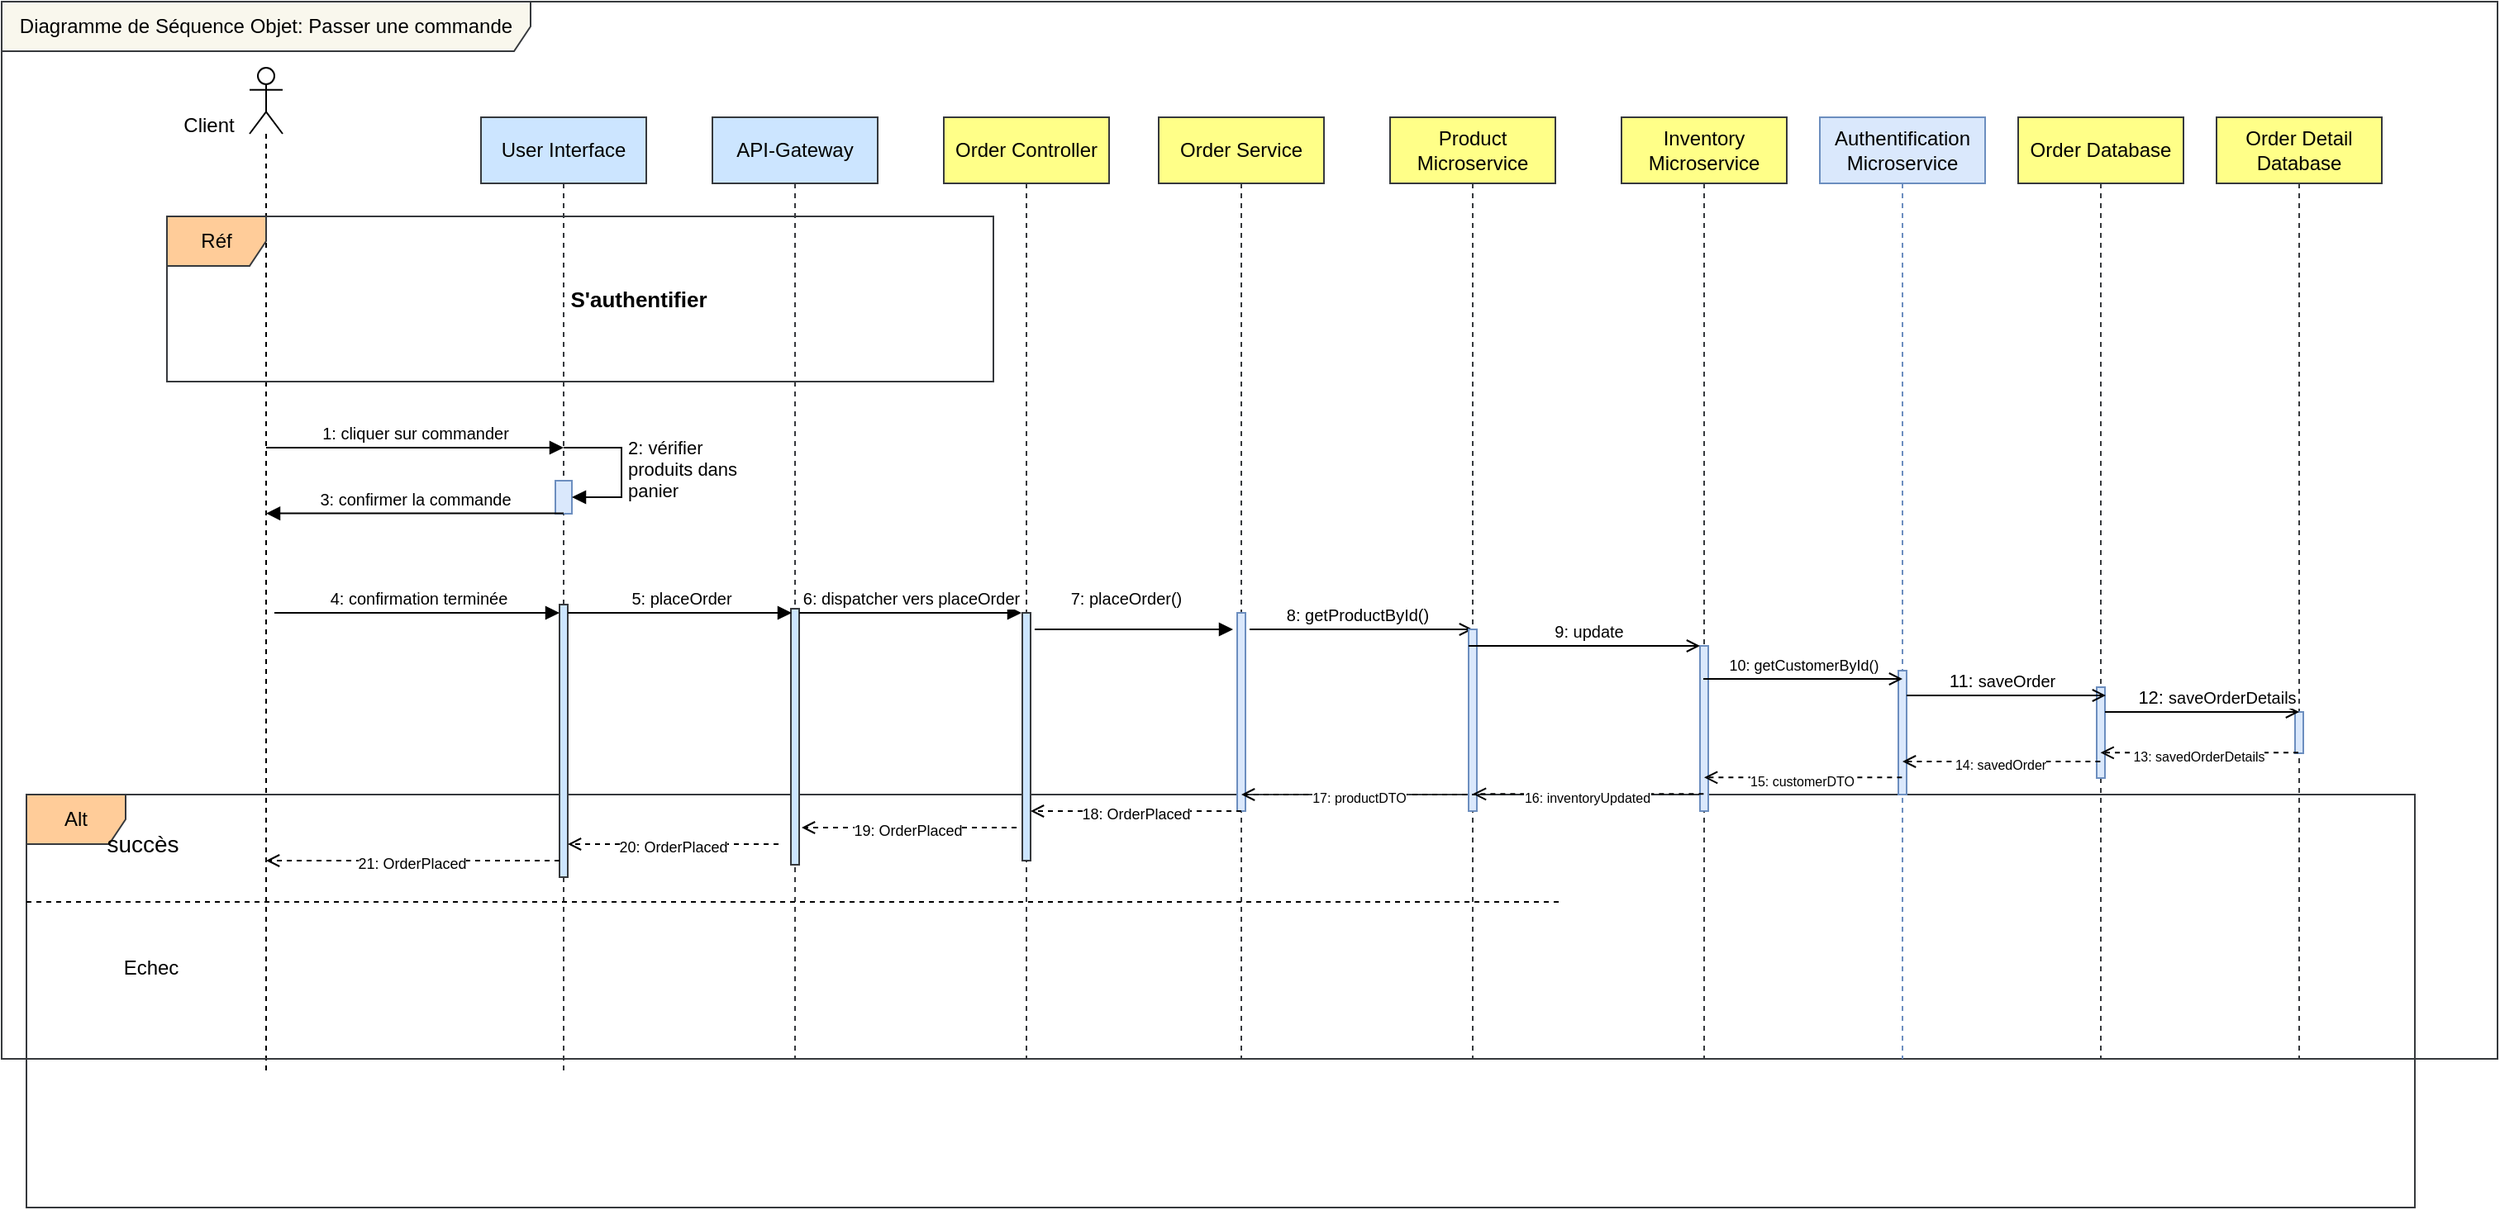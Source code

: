 <mxfile version="24.7.16">
  <diagram name="Page-1" id="Vj2fXtDcxGoJhjf4LWHA">
    <mxGraphModel dx="943" dy="523" grid="1" gridSize="10" guides="1" tooltips="1" connect="1" arrows="1" fold="1" page="1" pageScale="1" pageWidth="850" pageHeight="1100" math="0" shadow="0">
      <root>
        <mxCell id="0" />
        <mxCell id="1" parent="0" />
        <mxCell id="J7M1iKPz1tLLwmHf_Go_-1" value="Alt" style="shape=umlFrame;whiteSpace=wrap;html=1;pointerEvents=0;fillColor=#ffcc99;strokeColor=#36393d;" parent="1" vertex="1">
          <mxGeometry x="225" y="520" width="1445" height="250" as="geometry" />
        </mxCell>
        <mxCell id="J7M1iKPz1tLLwmHf_Go_-2" value="" style="shape=umlLifeline;perimeter=lifelinePerimeter;whiteSpace=wrap;html=1;container=1;dropTarget=0;collapsible=0;recursiveResize=0;outlineConnect=0;portConstraint=eastwest;newEdgeStyle={&quot;curved&quot;:0,&quot;rounded&quot;:0};participant=umlActor;size=40;" parent="1" vertex="1">
          <mxGeometry x="360" y="80" width="20" height="610" as="geometry" />
        </mxCell>
        <mxCell id="J7M1iKPz1tLLwmHf_Go_-5" value="User Interface" style="shape=umlLifeline;perimeter=lifelinePerimeter;whiteSpace=wrap;html=1;container=1;dropTarget=0;collapsible=0;recursiveResize=0;outlineConnect=0;portConstraint=eastwest;newEdgeStyle={&quot;curved&quot;:0,&quot;rounded&quot;:0};fillColor=#cce5ff;strokeColor=#36393d;" parent="1" vertex="1">
          <mxGeometry x="500" y="110" width="100" height="580" as="geometry" />
        </mxCell>
        <mxCell id="J7M1iKPz1tLLwmHf_Go_-7" value="" style="html=1;points=[[0,0,0,0,5],[0,1,0,0,-5],[1,0,0,0,5],[1,1,0,0,-5]];perimeter=orthogonalPerimeter;outlineConnect=0;targetShapes=umlLifeline;portConstraint=eastwest;newEdgeStyle={&quot;curved&quot;:0,&quot;rounded&quot;:0};fillColor=#cce5ff;strokeColor=#36393d;" parent="J7M1iKPz1tLLwmHf_Go_-5" vertex="1">
          <mxGeometry x="47.5" y="295" width="5" height="165" as="geometry" />
        </mxCell>
        <mxCell id="fEn0n0unOJq2FUW5Gldk-1" value="" style="html=1;points=[[0,0,0,0,5],[0,1,0,0,-5],[1,0,0,0,5],[1,1,0,0,-5]];perimeter=orthogonalPerimeter;outlineConnect=0;targetShapes=umlLifeline;portConstraint=eastwest;newEdgeStyle={&quot;curved&quot;:0,&quot;rounded&quot;:0};fillColor=#dae8fc;strokeColor=#6c8ebf;" vertex="1" parent="J7M1iKPz1tLLwmHf_Go_-5">
          <mxGeometry x="45" y="220" width="10" height="20" as="geometry" />
        </mxCell>
        <mxCell id="J7M1iKPz1tLLwmHf_Go_-8" value="API-Gateway" style="shape=umlLifeline;perimeter=lifelinePerimeter;whiteSpace=wrap;html=1;container=1;dropTarget=0;collapsible=0;recursiveResize=0;outlineConnect=0;portConstraint=eastwest;newEdgeStyle={&quot;curved&quot;:0,&quot;rounded&quot;:0};fillColor=#cce5ff;strokeColor=#36393d;" parent="1" vertex="1">
          <mxGeometry x="640" y="110" width="100" height="570" as="geometry" />
        </mxCell>
        <mxCell id="J7M1iKPz1tLLwmHf_Go_-9" value="" style="html=1;points=[[0,0,0,0,5],[0,1,0,0,-5],[1,0,0,0,5],[1,1,0,0,-5]];perimeter=orthogonalPerimeter;outlineConnect=0;targetShapes=umlLifeline;portConstraint=eastwest;newEdgeStyle={&quot;curved&quot;:0,&quot;rounded&quot;:0};fillColor=#cce5ff;strokeColor=#36393d;" parent="J7M1iKPz1tLLwmHf_Go_-8" vertex="1">
          <mxGeometry x="47.5" y="297.5" width="5" height="155" as="geometry" />
        </mxCell>
        <mxCell id="J7M1iKPz1tLLwmHf_Go_-10" value="Order Controller" style="shape=umlLifeline;perimeter=lifelinePerimeter;whiteSpace=wrap;html=1;container=1;dropTarget=0;collapsible=0;recursiveResize=0;outlineConnect=0;portConstraint=eastwest;newEdgeStyle={&quot;curved&quot;:0,&quot;rounded&quot;:0};fillColor=#ffff88;strokeColor=#36393d;" parent="1" vertex="1">
          <mxGeometry x="780" y="110" width="100" height="570" as="geometry" />
        </mxCell>
        <mxCell id="J7M1iKPz1tLLwmHf_Go_-11" value="Order Service" style="shape=umlLifeline;perimeter=lifelinePerimeter;whiteSpace=wrap;html=1;container=1;dropTarget=0;collapsible=0;recursiveResize=0;outlineConnect=0;portConstraint=eastwest;newEdgeStyle={&quot;curved&quot;:0,&quot;rounded&quot;:0};fillColor=#ffff88;strokeColor=#36393d;" parent="1" vertex="1">
          <mxGeometry x="910" y="110" width="100" height="570" as="geometry" />
        </mxCell>
        <mxCell id="J7M1iKPz1tLLwmHf_Go_-12" value="Product Microservice" style="shape=umlLifeline;perimeter=lifelinePerimeter;whiteSpace=wrap;html=1;container=1;dropTarget=0;collapsible=0;recursiveResize=0;outlineConnect=0;portConstraint=eastwest;newEdgeStyle={&quot;curved&quot;:0,&quot;rounded&quot;:0};fillColor=#ffff88;strokeColor=#36393d;" parent="1" vertex="1">
          <mxGeometry x="1050" y="110" width="100" height="570" as="geometry" />
        </mxCell>
        <mxCell id="J7M1iKPz1tLLwmHf_Go_-13" value="Réf" style="shape=umlFrame;whiteSpace=wrap;html=1;pointerEvents=0;fillColor=#ffcc99;strokeColor=#36393d;" parent="1" vertex="1">
          <mxGeometry x="310" y="170" width="500" height="100" as="geometry" />
        </mxCell>
        <mxCell id="J7M1iKPz1tLLwmHf_Go_-14" value="&lt;b&gt;&lt;font style=&quot;font-size: 13px;&quot;&gt;S&#39;authentifier&lt;/font&gt;&lt;/b&gt;" style="text;html=1;align=center;verticalAlign=middle;resizable=0;points=[];autosize=1;strokeColor=none;fillColor=none;" parent="1" vertex="1">
          <mxGeometry x="540" y="205" width="110" height="30" as="geometry" />
        </mxCell>
        <mxCell id="J7M1iKPz1tLLwmHf_Go_-15" value="&lt;font style=&quot;font-size: 10px;&quot;&gt;1: cliquer sur commander&lt;br&gt;&lt;/font&gt;" style="html=1;verticalAlign=bottom;endArrow=block;curved=0;rounded=0;" parent="1" edge="1" source="J7M1iKPz1tLLwmHf_Go_-2">
          <mxGeometry width="80" relative="1" as="geometry">
            <mxPoint x="375.31" y="310" as="sourcePoint" />
            <mxPoint x="550" y="310" as="targetPoint" />
          </mxGeometry>
        </mxCell>
        <mxCell id="J7M1iKPz1tLLwmHf_Go_-16" value="&lt;font style=&quot;font-size: 10px;&quot;&gt;3: confirmer la commande&lt;br&gt;&lt;/font&gt;" style="html=1;verticalAlign=bottom;endArrow=block;curved=0;rounded=0;" parent="1" edge="1" target="J7M1iKPz1tLLwmHf_Go_-2">
          <mxGeometry width="80" relative="1" as="geometry">
            <mxPoint x="550" y="349.76" as="sourcePoint" />
            <mxPoint x="375.5" y="349.76" as="targetPoint" />
          </mxGeometry>
        </mxCell>
        <mxCell id="J7M1iKPz1tLLwmHf_Go_-17" value="&lt;font style=&quot;font-size: 10px;&quot;&gt;4: confirmation terminée&lt;br&gt;&lt;/font&gt;" style="html=1;verticalAlign=bottom;endArrow=block;curved=0;rounded=0;entryX=0;entryY=0;entryDx=0;entryDy=5;entryPerimeter=0;" parent="1" target="J7M1iKPz1tLLwmHf_Go_-7" edge="1">
          <mxGeometry width="80" relative="1" as="geometry">
            <mxPoint x="375" y="410" as="sourcePoint" />
            <mxPoint x="540" y="410" as="targetPoint" />
          </mxGeometry>
        </mxCell>
        <mxCell id="J7M1iKPz1tLLwmHf_Go_-18" value="&lt;font style=&quot;font-size: 10px;&quot;&gt;5: placeOrder&lt;br&gt;&lt;/font&gt;" style="html=1;verticalAlign=bottom;endArrow=block;curved=0;rounded=0;exitX=1;exitY=0;exitDx=0;exitDy=5;exitPerimeter=0;" parent="1" edge="1" source="J7M1iKPz1tLLwmHf_Go_-7">
          <mxGeometry width="80" relative="1" as="geometry">
            <mxPoint x="560" y="410" as="sourcePoint" />
            <mxPoint x="688" y="410" as="targetPoint" />
          </mxGeometry>
        </mxCell>
        <mxCell id="J7M1iKPz1tLLwmHf_Go_-19" value="" style="html=1;points=[[0,0,0,0,5],[0,1,0,0,-5],[1,0,0,0,5],[1,1,0,0,-5]];perimeter=orthogonalPerimeter;outlineConnect=0;targetShapes=umlLifeline;portConstraint=eastwest;newEdgeStyle={&quot;curved&quot;:0,&quot;rounded&quot;:0};fillColor=#cce5ff;strokeColor=#36393d;" parent="1" vertex="1">
          <mxGeometry x="827.5" y="410" width="5" height="150" as="geometry" />
        </mxCell>
        <mxCell id="J7M1iKPz1tLLwmHf_Go_-20" value="" style="html=1;points=[[0,0,0,0,5],[0,1,0,0,-5],[1,0,0,0,5],[1,1,0,0,-5]];perimeter=orthogonalPerimeter;outlineConnect=0;targetShapes=umlLifeline;portConstraint=eastwest;newEdgeStyle={&quot;curved&quot;:0,&quot;rounded&quot;:0};fillColor=#dae8fc;strokeColor=#6c8ebf;" parent="1" vertex="1">
          <mxGeometry x="957.5" y="410" width="5" height="120" as="geometry" />
        </mxCell>
        <mxCell id="J7M1iKPz1tLLwmHf_Go_-21" value="&lt;font style=&quot;font-size: 10px;&quot;&gt;6: dispatcher vers &lt;font style=&quot;font-size: 10px;&quot;&gt;placeOrder&lt;/font&gt;&lt;/font&gt;" style="html=1;verticalAlign=bottom;endArrow=block;curved=0;rounded=0;" parent="1" edge="1" source="J7M1iKPz1tLLwmHf_Go_-9">
          <mxGeometry x="-0.003" width="80" relative="1" as="geometry">
            <mxPoint x="697" y="410" as="sourcePoint" />
            <mxPoint x="827" y="410" as="targetPoint" />
            <mxPoint as="offset" />
          </mxGeometry>
        </mxCell>
        <mxCell id="J7M1iKPz1tLLwmHf_Go_-22" value="&lt;font style=&quot;font-size: 10px;&quot;&gt;7:&amp;nbsp;&lt;font style=&quot;font-size: 10px;&quot;&gt;placeOrder&lt;/font&gt;&lt;font style=&quot;font-size: 10px;&quot;&gt;()&lt;/font&gt;&lt;/font&gt;" style="html=1;verticalAlign=bottom;endArrow=block;rounded=0;" parent="1" edge="1">
          <mxGeometry x="-0.08" y="10" width="80" relative="1" as="geometry">
            <mxPoint x="835" y="420.0" as="sourcePoint" />
            <mxPoint x="955" y="420.0" as="targetPoint" />
            <mxPoint as="offset" />
          </mxGeometry>
        </mxCell>
        <mxCell id="J7M1iKPz1tLLwmHf_Go_-32" value="Echec" style="text;html=1;align=center;verticalAlign=middle;resizable=0;points=[];autosize=1;strokeColor=none;fillColor=none;" parent="1" vertex="1">
          <mxGeometry x="270" y="610" width="60" height="30" as="geometry" />
        </mxCell>
        <mxCell id="J7M1iKPz1tLLwmHf_Go_-33" value="&lt;h2 style=&quot;font-size: 17px;&quot; class=&quot;AdresseDefinition&quot;&gt;&#x9;&#x9;&#x9;&#x9;&lt;font style=&quot;font-size: 14px; font-weight: normal;&quot;&gt;succès&lt;/font&gt;&lt;/h2&gt;" style="text;html=1;align=center;verticalAlign=middle;resizable=0;points=[];autosize=1;strokeColor=none;fillColor=none;" parent="1" vertex="1">
          <mxGeometry x="260" y="520" width="70" height="60" as="geometry" />
        </mxCell>
        <mxCell id="J7M1iKPz1tLLwmHf_Go_-38" value="" style="line;strokeWidth=1;fillColor=none;align=left;verticalAlign=middle;spacingTop=-1;spacingLeft=3;spacingRight=3;rotatable=0;labelPosition=right;points=[];portConstraint=eastwest;strokeColor=inherit;dashed=1;" parent="1" vertex="1">
          <mxGeometry x="225" y="581" width="930" height="8" as="geometry" />
        </mxCell>
        <mxCell id="J7M1iKPz1tLLwmHf_Go_-39" value="Diagramme de Séquence Objet: Passer une commande" style="shape=umlFrame;whiteSpace=wrap;html=1;pointerEvents=0;width=320;height=30;fillColor=#f9f7ed;strokeColor=#36393d;" parent="1" vertex="1">
          <mxGeometry x="210" y="40" width="1510" height="640" as="geometry" />
        </mxCell>
        <mxCell id="J7M1iKPz1tLLwmHf_Go_-40" value="Client" style="text;html=1;align=center;verticalAlign=middle;resizable=0;points=[];autosize=1;strokeColor=none;fillColor=none;" parent="1" vertex="1">
          <mxGeometry x="310" y="100" width="50" height="30" as="geometry" />
        </mxCell>
        <mxCell id="fEn0n0unOJq2FUW5Gldk-2" value="&lt;div&gt;2: vérifier&amp;nbsp;&lt;/div&gt;&lt;div&gt;produits dans &lt;br&gt;&lt;/div&gt;&lt;div&gt;panier&lt;br&gt;&lt;/div&gt;" style="html=1;align=left;spacingLeft=2;endArrow=block;rounded=0;edgeStyle=orthogonalEdgeStyle;curved=0;rounded=0;" edge="1" target="fEn0n0unOJq2FUW5Gldk-1" parent="1">
          <mxGeometry relative="1" as="geometry">
            <mxPoint x="550" y="310" as="sourcePoint" />
            <Array as="points">
              <mxPoint x="585" y="340" />
            </Array>
          </mxGeometry>
        </mxCell>
        <mxCell id="fEn0n0unOJq2FUW5Gldk-5" value="Inventory Microservice" style="shape=umlLifeline;perimeter=lifelinePerimeter;whiteSpace=wrap;html=1;container=1;dropTarget=0;collapsible=0;recursiveResize=0;outlineConnect=0;portConstraint=eastwest;newEdgeStyle={&quot;curved&quot;:0,&quot;rounded&quot;:0};fillColor=#ffff88;strokeColor=#36393d;" vertex="1" parent="1">
          <mxGeometry x="1190" y="110" width="100" height="570" as="geometry" />
        </mxCell>
        <mxCell id="fEn0n0unOJq2FUW5Gldk-25" value="" style="html=1;points=[[0,0,0,0,5],[0,1,0,0,-5],[1,0,0,0,5],[1,1,0,0,-5]];perimeter=orthogonalPerimeter;outlineConnect=0;targetShapes=umlLifeline;portConstraint=eastwest;newEdgeStyle={&quot;curved&quot;:0,&quot;rounded&quot;:0};fillColor=#dae8fc;strokeColor=#6c8ebf;" vertex="1" parent="fEn0n0unOJq2FUW5Gldk-5">
          <mxGeometry x="47.5" y="320" width="5" height="100" as="geometry" />
        </mxCell>
        <mxCell id="fEn0n0unOJq2FUW5Gldk-6" value="Order Database" style="shape=umlLifeline;perimeter=lifelinePerimeter;whiteSpace=wrap;html=1;container=1;dropTarget=0;collapsible=0;recursiveResize=0;outlineConnect=0;portConstraint=eastwest;newEdgeStyle={&quot;curved&quot;:0,&quot;rounded&quot;:0};fillColor=#ffff88;strokeColor=#36393d;" vertex="1" parent="1">
          <mxGeometry x="1430" y="110" width="100" height="570" as="geometry" />
        </mxCell>
        <mxCell id="fEn0n0unOJq2FUW5Gldk-28" value="" style="html=1;points=[[0,0,0,0,5],[0,1,0,0,-5],[1,0,0,0,5],[1,1,0,0,-5]];perimeter=orthogonalPerimeter;outlineConnect=0;targetShapes=umlLifeline;portConstraint=eastwest;newEdgeStyle={&quot;curved&quot;:0,&quot;rounded&quot;:0};fillColor=#dae8fc;strokeColor=#6c8ebf;" vertex="1" parent="fEn0n0unOJq2FUW5Gldk-6">
          <mxGeometry x="47.5" y="345" width="5" height="55" as="geometry" />
        </mxCell>
        <mxCell id="fEn0n0unOJq2FUW5Gldk-7" value="&lt;font style=&quot;font-size: 10px;&quot;&gt;8: getProductById()&lt;/font&gt;" style="html=1;verticalAlign=bottom;endArrow=open;rounded=0;endFill=0;exitX=1;exitY=0;exitDx=0;exitDy=5;exitPerimeter=0;" edge="1" parent="1">
          <mxGeometry x="-0.037" width="80" relative="1" as="geometry">
            <mxPoint x="965" y="420" as="sourcePoint" />
            <mxPoint x="1100" y="420" as="targetPoint" />
            <mxPoint as="offset" />
          </mxGeometry>
        </mxCell>
        <mxCell id="fEn0n0unOJq2FUW5Gldk-11" value="Authentification Microservice" style="shape=umlLifeline;perimeter=lifelinePerimeter;whiteSpace=wrap;html=1;container=1;dropTarget=0;collapsible=0;recursiveResize=0;outlineConnect=0;portConstraint=eastwest;newEdgeStyle={&quot;curved&quot;:0,&quot;rounded&quot;:0};fillColor=#dae8fc;strokeColor=#6c8ebf;" vertex="1" parent="1">
          <mxGeometry x="1310" y="110" width="100" height="570" as="geometry" />
        </mxCell>
        <mxCell id="fEn0n0unOJq2FUW5Gldk-50" value="" style="html=1;points=[[0,0,0,0,5],[0,1,0,0,-5],[1,0,0,0,5],[1,1,0,0,-5]];perimeter=orthogonalPerimeter;outlineConnect=0;targetShapes=umlLifeline;portConstraint=eastwest;newEdgeStyle={&quot;curved&quot;:0,&quot;rounded&quot;:0};fillColor=#dae8fc;strokeColor=#6c8ebf;" vertex="1" parent="fEn0n0unOJq2FUW5Gldk-11">
          <mxGeometry x="47.5" y="335" width="5" height="75" as="geometry" />
        </mxCell>
        <mxCell id="fEn0n0unOJq2FUW5Gldk-12" value="&lt;font style=&quot;font-size: 9px;&quot;&gt;10: getCustomerById()&lt;/font&gt;" style="html=1;verticalAlign=bottom;endArrow=open;rounded=0;endFill=0;" edge="1" parent="1">
          <mxGeometry x="0.004" width="80" relative="1" as="geometry">
            <mxPoint x="1239.5" y="450" as="sourcePoint" />
            <mxPoint x="1360" y="450" as="targetPoint" />
            <mxPoint as="offset" />
          </mxGeometry>
        </mxCell>
        <mxCell id="fEn0n0unOJq2FUW5Gldk-14" value="Order Detail Database" style="shape=umlLifeline;perimeter=lifelinePerimeter;whiteSpace=wrap;html=1;container=1;dropTarget=0;collapsible=0;recursiveResize=0;outlineConnect=0;portConstraint=eastwest;newEdgeStyle={&quot;curved&quot;:0,&quot;rounded&quot;:0};fillColor=#ffff88;strokeColor=#36393d;" vertex="1" parent="1">
          <mxGeometry x="1550" y="110" width="100" height="570" as="geometry" />
        </mxCell>
        <mxCell id="fEn0n0unOJq2FUW5Gldk-36" value="" style="html=1;points=[[0,0,0,0,5],[0,1,0,0,-5],[1,0,0,0,5],[1,1,0,0,-5]];perimeter=orthogonalPerimeter;outlineConnect=0;targetShapes=umlLifeline;portConstraint=eastwest;newEdgeStyle={&quot;curved&quot;:0,&quot;rounded&quot;:0};fillColor=#dae8fc;strokeColor=#6c8ebf;" vertex="1" parent="fEn0n0unOJq2FUW5Gldk-14">
          <mxGeometry x="47.5" y="360" width="5" height="25" as="geometry" />
        </mxCell>
        <mxCell id="fEn0n0unOJq2FUW5Gldk-15" value="12: &lt;font style=&quot;font-size: 10px;&quot;&gt;&lt;font style=&quot;font-size: 10px;&quot;&gt;saveOrderDetails&lt;/font&gt;&lt;/font&gt;" style="html=1;verticalAlign=bottom;endArrow=open;rounded=0;endFill=0;entryX=0.5;entryY=0.684;entryDx=0;entryDy=0;entryPerimeter=0;" edge="1" parent="1" source="fEn0n0unOJq2FUW5Gldk-28">
          <mxGeometry x="0.149" width="80" relative="1" as="geometry">
            <mxPoint x="1490" y="470" as="sourcePoint" />
            <mxPoint x="1600" y="470" as="targetPoint" />
            <mxPoint as="offset" />
          </mxGeometry>
        </mxCell>
        <mxCell id="fEn0n0unOJq2FUW5Gldk-44" value="" style="html=1;verticalAlign=bottom;endArrow=open;rounded=0;dashed=1;endFill=0;" edge="1" parent="1">
          <mxGeometry x="-0.08" y="10" width="80" relative="1" as="geometry">
            <mxPoint x="1599.5" y="494.66" as="sourcePoint" />
            <mxPoint x="1479.81" y="494.66" as="targetPoint" />
            <mxPoint as="offset" />
          </mxGeometry>
        </mxCell>
        <mxCell id="fEn0n0unOJq2FUW5Gldk-46" value="&lt;font style=&quot;font-size: 8px;&quot;&gt;13: savedOrderDetails&lt;/font&gt;" style="edgeLabel;html=1;align=center;verticalAlign=middle;resizable=0;points=[];" vertex="1" connectable="0" parent="fEn0n0unOJq2FUW5Gldk-44">
          <mxGeometry x="0.014" y="1" relative="1" as="geometry">
            <mxPoint as="offset" />
          </mxGeometry>
        </mxCell>
        <mxCell id="fEn0n0unOJq2FUW5Gldk-49" value="11: &lt;font style=&quot;font-size: 10px;&quot;&gt;&lt;font style=&quot;font-size: 10px;&quot;&gt;saveOrder&lt;/font&gt;&lt;/font&gt;" style="html=1;verticalAlign=bottom;endArrow=open;rounded=0;endFill=0;" edge="1" parent="1">
          <mxGeometry x="-0.046" width="80" relative="1" as="geometry">
            <mxPoint x="1362.5" y="460" as="sourcePoint" />
            <mxPoint x="1483" y="460" as="targetPoint" />
            <mxPoint as="offset" />
          </mxGeometry>
        </mxCell>
        <mxCell id="fEn0n0unOJq2FUW5Gldk-51" value="" style="html=1;points=[[0,0,0,0,5],[0,1,0,0,-5],[1,0,0,0,5],[1,1,0,0,-5]];perimeter=orthogonalPerimeter;outlineConnect=0;targetShapes=umlLifeline;portConstraint=eastwest;newEdgeStyle={&quot;curved&quot;:0,&quot;rounded&quot;:0};fillColor=#dae8fc;strokeColor=#6c8ebf;" vertex="1" parent="1">
          <mxGeometry x="1097.5" y="420" width="5" height="110" as="geometry" />
        </mxCell>
        <mxCell id="fEn0n0unOJq2FUW5Gldk-52" value="&lt;font style=&quot;font-size: 10px;&quot;&gt;9: update&lt;/font&gt;" style="html=1;verticalAlign=bottom;endArrow=open;rounded=0;endFill=0;exitX=1;exitY=0;exitDx=0;exitDy=5;exitPerimeter=0;" edge="1" parent="1" target="fEn0n0unOJq2FUW5Gldk-25">
          <mxGeometry x="0.036" width="80" relative="1" as="geometry">
            <mxPoint x="1097.5" y="430" as="sourcePoint" />
            <mxPoint x="1232.5" y="430" as="targetPoint" />
            <mxPoint as="offset" />
          </mxGeometry>
        </mxCell>
        <mxCell id="fEn0n0unOJq2FUW5Gldk-53" value="" style="html=1;verticalAlign=bottom;endArrow=open;rounded=0;dashed=1;endFill=0;" edge="1" parent="1">
          <mxGeometry x="-0.08" y="10" width="80" relative="1" as="geometry">
            <mxPoint x="1479.69" y="500.0" as="sourcePoint" />
            <mxPoint x="1360.0" y="500.0" as="targetPoint" />
            <mxPoint as="offset" />
          </mxGeometry>
        </mxCell>
        <mxCell id="fEn0n0unOJq2FUW5Gldk-54" value="&lt;font style=&quot;font-size: 8px;&quot;&gt;14: savedOrder&lt;/font&gt;" style="edgeLabel;html=1;align=center;verticalAlign=middle;resizable=0;points=[];" vertex="1" connectable="0" parent="fEn0n0unOJq2FUW5Gldk-53">
          <mxGeometry x="0.014" y="1" relative="1" as="geometry">
            <mxPoint as="offset" />
          </mxGeometry>
        </mxCell>
        <mxCell id="fEn0n0unOJq2FUW5Gldk-55" value="" style="html=1;verticalAlign=bottom;endArrow=open;rounded=0;dashed=1;endFill=0;" edge="1" parent="1">
          <mxGeometry x="-0.08" y="10" width="80" relative="1" as="geometry">
            <mxPoint x="1359.69" y="509.67" as="sourcePoint" />
            <mxPoint x="1240.0" y="509.67" as="targetPoint" />
            <mxPoint as="offset" />
          </mxGeometry>
        </mxCell>
        <mxCell id="fEn0n0unOJq2FUW5Gldk-56" value="&lt;font style=&quot;font-size: 8px;&quot;&gt;15: customerDTO&lt;/font&gt;" style="edgeLabel;html=1;align=center;verticalAlign=middle;resizable=0;points=[];" vertex="1" connectable="0" parent="fEn0n0unOJq2FUW5Gldk-55">
          <mxGeometry x="0.014" y="1" relative="1" as="geometry">
            <mxPoint as="offset" />
          </mxGeometry>
        </mxCell>
        <mxCell id="fEn0n0unOJq2FUW5Gldk-57" value="" style="html=1;verticalAlign=bottom;endArrow=open;rounded=0;dashed=1;endFill=0;" edge="1" parent="1" target="J7M1iKPz1tLLwmHf_Go_-12">
          <mxGeometry x="-0.08" y="10" width="80" relative="1" as="geometry">
            <mxPoint x="1239.69" y="519.67" as="sourcePoint" />
            <mxPoint x="1120.0" y="519.67" as="targetPoint" />
            <mxPoint as="offset" />
          </mxGeometry>
        </mxCell>
        <mxCell id="fEn0n0unOJq2FUW5Gldk-58" value="&lt;font style=&quot;font-size: 8px;&quot;&gt;16: inventoryUpdated&lt;br&gt;&lt;/font&gt;" style="edgeLabel;html=1;align=center;verticalAlign=middle;resizable=0;points=[];" vertex="1" connectable="0" parent="fEn0n0unOJq2FUW5Gldk-57">
          <mxGeometry x="0.014" y="1" relative="1" as="geometry">
            <mxPoint as="offset" />
          </mxGeometry>
        </mxCell>
        <mxCell id="fEn0n0unOJq2FUW5Gldk-59" value="" style="html=1;verticalAlign=bottom;endArrow=open;rounded=0;dashed=1;endFill=0;" edge="1" parent="1">
          <mxGeometry x="-0.08" y="10" width="80" relative="1" as="geometry">
            <mxPoint x="1102.5" y="520.0" as="sourcePoint" />
            <mxPoint x="960" y="520" as="targetPoint" />
            <mxPoint as="offset" />
          </mxGeometry>
        </mxCell>
        <mxCell id="fEn0n0unOJq2FUW5Gldk-60" value="&lt;font style=&quot;font-size: 8px;&quot;&gt;17: productDTO&lt;br&gt;&lt;/font&gt;" style="edgeLabel;html=1;align=center;verticalAlign=middle;resizable=0;points=[];" vertex="1" connectable="0" parent="fEn0n0unOJq2FUW5Gldk-59">
          <mxGeometry x="0.014" y="1" relative="1" as="geometry">
            <mxPoint as="offset" />
          </mxGeometry>
        </mxCell>
        <mxCell id="fEn0n0unOJq2FUW5Gldk-61" value="" style="html=1;verticalAlign=bottom;endArrow=open;rounded=0;dashed=1;endFill=0;" edge="1" parent="1" target="J7M1iKPz1tLLwmHf_Go_-19">
          <mxGeometry x="-0.08" y="10" width="80" relative="1" as="geometry">
            <mxPoint x="960" y="530" as="sourcePoint" />
            <mxPoint x="840" y="530" as="targetPoint" />
            <mxPoint as="offset" />
          </mxGeometry>
        </mxCell>
        <mxCell id="fEn0n0unOJq2FUW5Gldk-62" value="&lt;font style=&quot;font-size: 9px;&quot;&gt;18: OrderPlaced&lt;/font&gt;" style="edgeLabel;html=1;align=center;verticalAlign=middle;resizable=0;points=[];" vertex="1" connectable="0" parent="fEn0n0unOJq2FUW5Gldk-61">
          <mxGeometry x="0.014" y="1" relative="1" as="geometry">
            <mxPoint as="offset" />
          </mxGeometry>
        </mxCell>
        <mxCell id="fEn0n0unOJq2FUW5Gldk-64" value="" style="html=1;verticalAlign=bottom;endArrow=open;rounded=0;dashed=1;endFill=0;" edge="1" parent="1">
          <mxGeometry x="-0.08" y="10" width="80" relative="1" as="geometry">
            <mxPoint x="824" y="540" as="sourcePoint" />
            <mxPoint x="694" y="540" as="targetPoint" />
            <mxPoint as="offset" />
          </mxGeometry>
        </mxCell>
        <mxCell id="fEn0n0unOJq2FUW5Gldk-65" value="&lt;font style=&quot;font-size: 9px;&quot;&gt;19: OrderPlaced&lt;/font&gt;" style="edgeLabel;html=1;align=center;verticalAlign=middle;resizable=0;points=[];" vertex="1" connectable="0" parent="fEn0n0unOJq2FUW5Gldk-64">
          <mxGeometry x="0.014" y="1" relative="1" as="geometry">
            <mxPoint as="offset" />
          </mxGeometry>
        </mxCell>
        <mxCell id="fEn0n0unOJq2FUW5Gldk-66" value="" style="html=1;verticalAlign=bottom;endArrow=open;rounded=0;dashed=1;endFill=0;" edge="1" parent="1" target="J7M1iKPz1tLLwmHf_Go_-7">
          <mxGeometry x="-0.08" y="10" width="80" relative="1" as="geometry">
            <mxPoint x="680" y="550" as="sourcePoint" />
            <mxPoint x="560" y="550" as="targetPoint" />
            <mxPoint as="offset" />
          </mxGeometry>
        </mxCell>
        <mxCell id="fEn0n0unOJq2FUW5Gldk-67" value="&lt;font style=&quot;font-size: 9px;&quot;&gt;20: OrderPlaced&lt;/font&gt;" style="edgeLabel;html=1;align=center;verticalAlign=middle;resizable=0;points=[];" vertex="1" connectable="0" parent="fEn0n0unOJq2FUW5Gldk-66">
          <mxGeometry x="0.014" y="1" relative="1" as="geometry">
            <mxPoint as="offset" />
          </mxGeometry>
        </mxCell>
        <mxCell id="fEn0n0unOJq2FUW5Gldk-69" value="" style="html=1;verticalAlign=bottom;endArrow=open;rounded=0;dashed=1;endFill=0;" edge="1" parent="1" source="J7M1iKPz1tLLwmHf_Go_-7" target="J7M1iKPz1tLLwmHf_Go_-2">
          <mxGeometry x="-0.08" y="10" width="80" relative="1" as="geometry">
            <mxPoint x="540" y="560" as="sourcePoint" />
            <mxPoint x="415" y="560" as="targetPoint" />
            <mxPoint as="offset" />
            <Array as="points">
              <mxPoint x="510" y="560" />
            </Array>
          </mxGeometry>
        </mxCell>
        <mxCell id="fEn0n0unOJq2FUW5Gldk-70" value="&lt;font style=&quot;font-size: 9px;&quot;&gt;21: OrderPlaced&lt;/font&gt;" style="edgeLabel;html=1;align=center;verticalAlign=middle;resizable=0;points=[];" vertex="1" connectable="0" parent="fEn0n0unOJq2FUW5Gldk-69">
          <mxGeometry x="0.014" y="1" relative="1" as="geometry">
            <mxPoint as="offset" />
          </mxGeometry>
        </mxCell>
      </root>
    </mxGraphModel>
  </diagram>
</mxfile>
